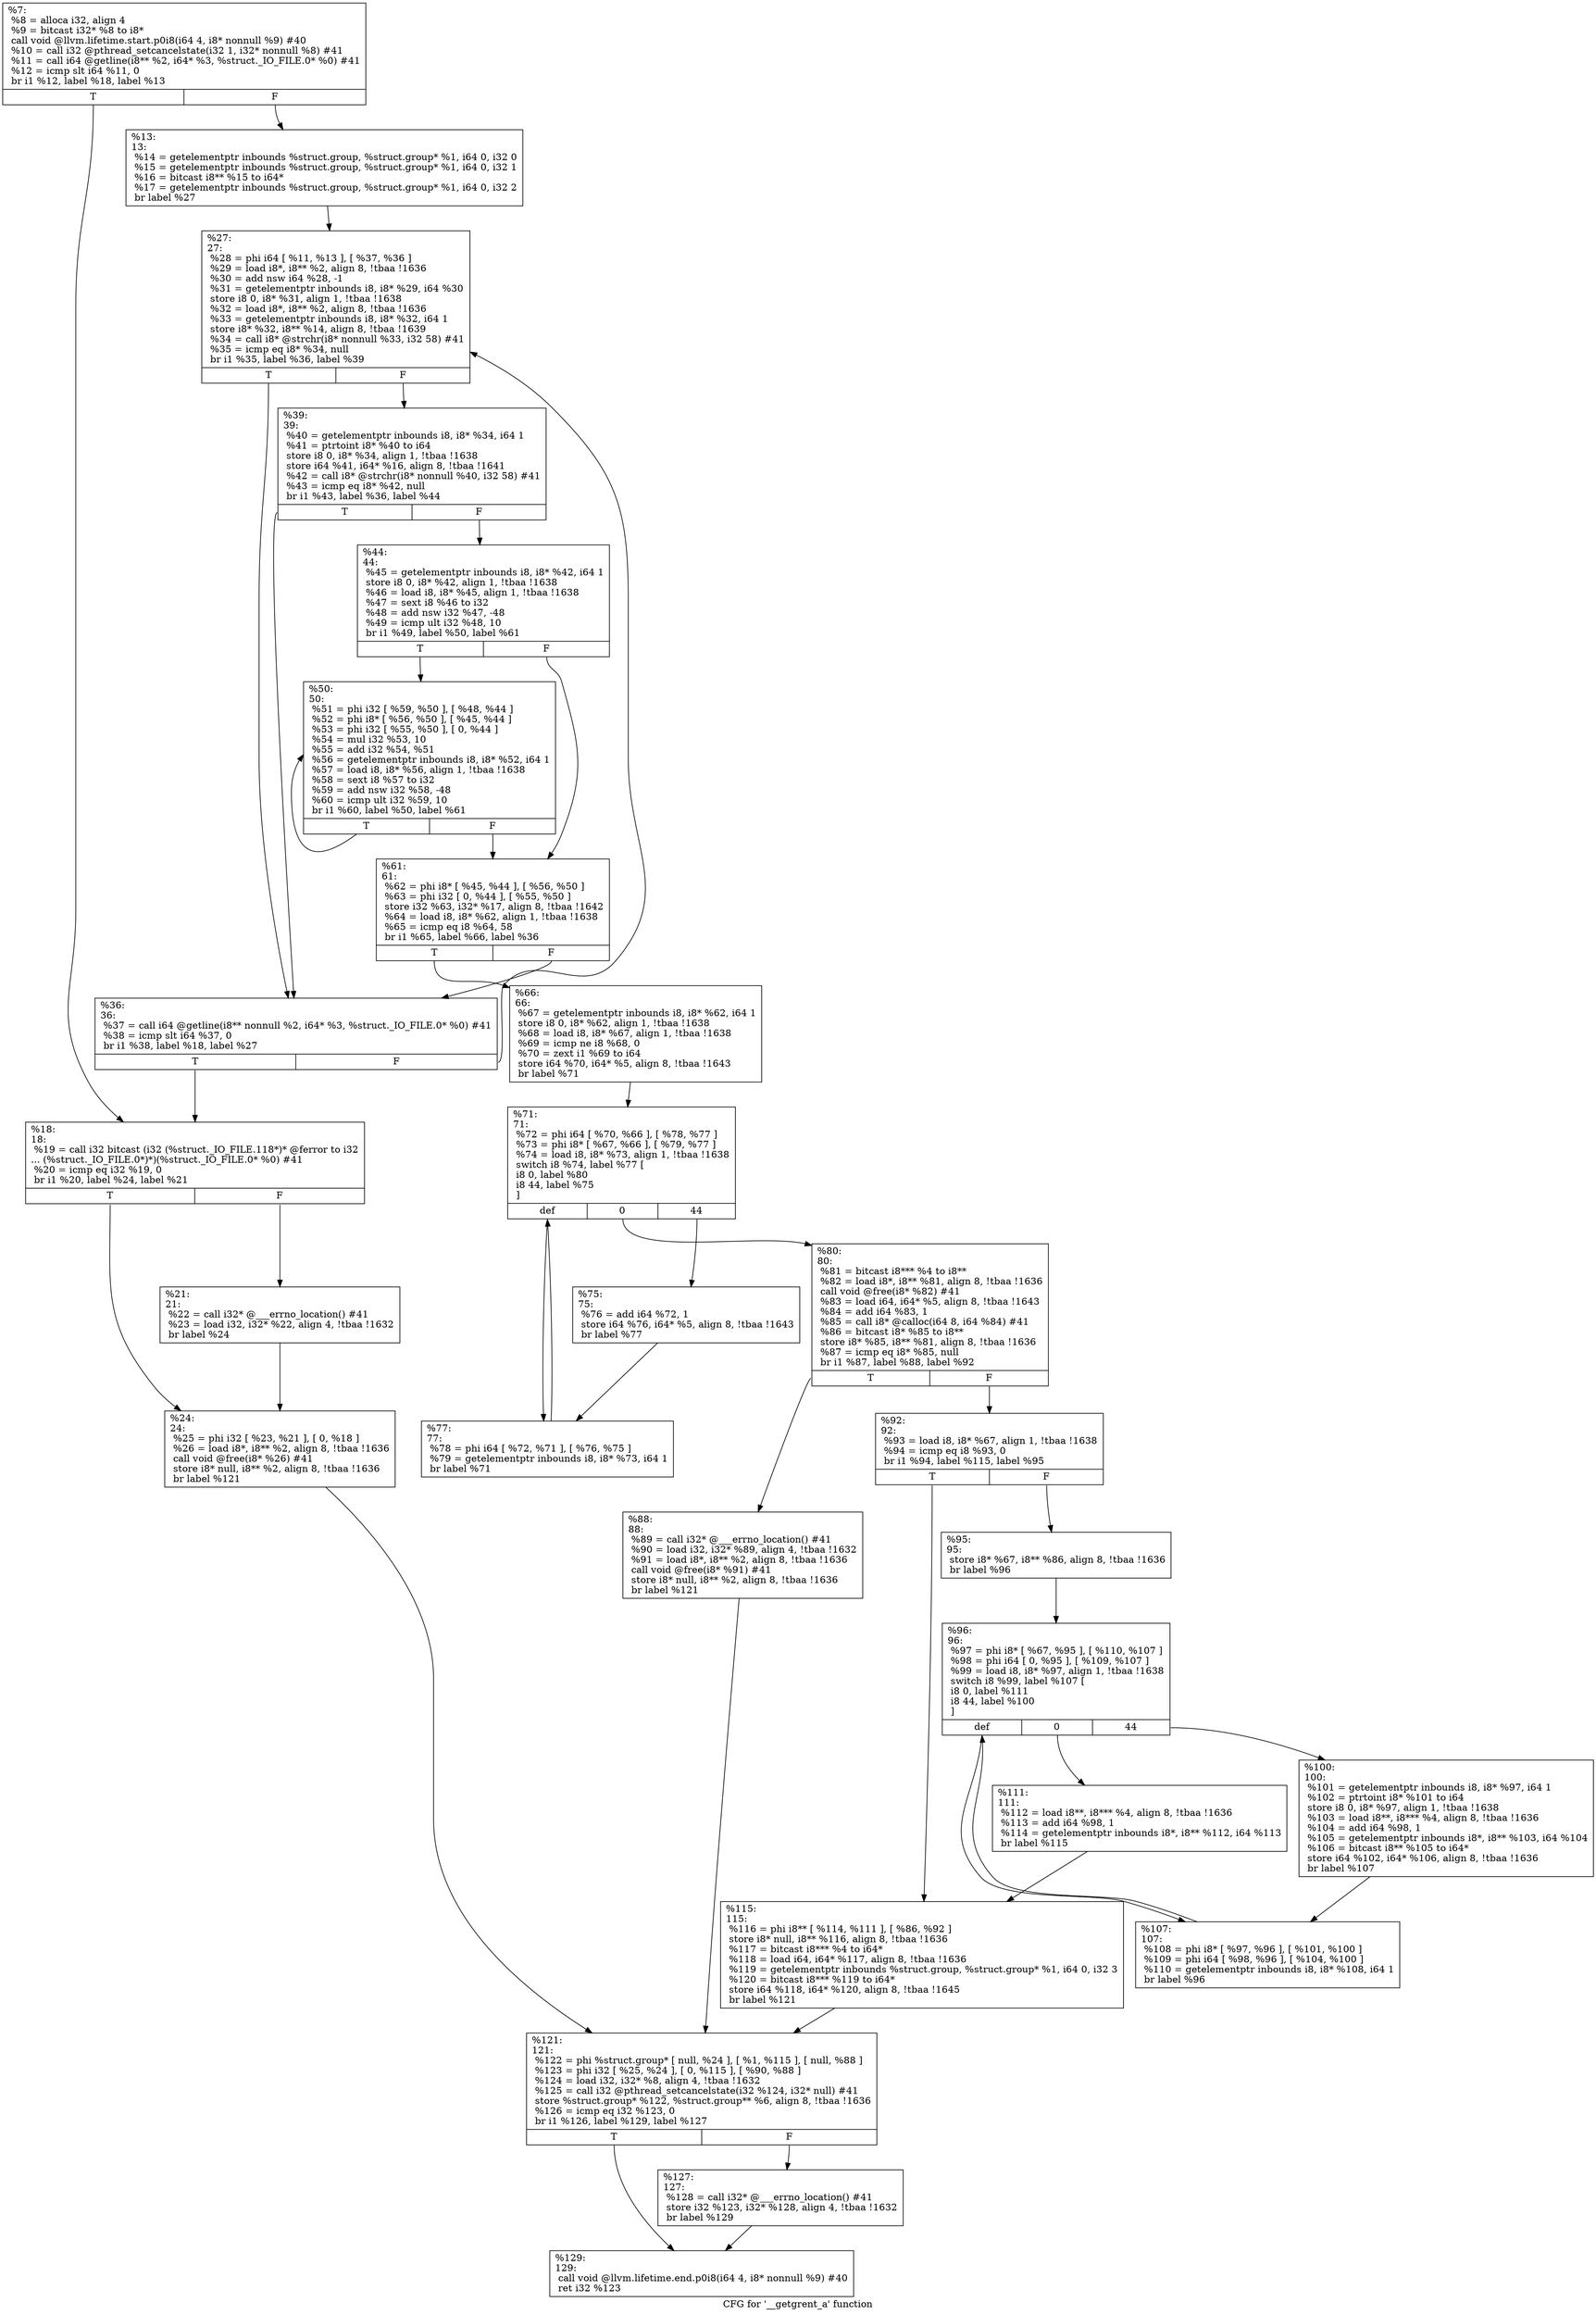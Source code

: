 digraph "CFG for '__getgrent_a' function" {
	label="CFG for '__getgrent_a' function";

	Node0x1ba5130 [shape=record,label="{%7:\l  %8 = alloca i32, align 4\l  %9 = bitcast i32* %8 to i8*\l  call void @llvm.lifetime.start.p0i8(i64 4, i8* nonnull %9) #40\l  %10 = call i32 @pthread_setcancelstate(i32 1, i32* nonnull %8) #41\l  %11 = call i64 @getline(i8** %2, i64* %3, %struct._IO_FILE.0* %0) #41\l  %12 = icmp slt i64 %11, 0\l  br i1 %12, label %18, label %13\l|{<s0>T|<s1>F}}"];
	Node0x1ba5130:s0 -> Node0x1ba53d0;
	Node0x1ba5130:s1 -> Node0x1ba5380;
	Node0x1ba5380 [shape=record,label="{%13:\l13:                                               \l  %14 = getelementptr inbounds %struct.group, %struct.group* %1, i64 0, i32 0\l  %15 = getelementptr inbounds %struct.group, %struct.group* %1, i64 0, i32 1\l  %16 = bitcast i8** %15 to i64*\l  %17 = getelementptr inbounds %struct.group, %struct.group* %1, i64 0, i32 2\l  br label %27\l}"];
	Node0x1ba5380 -> Node0x1ba54c0;
	Node0x1ba53d0 [shape=record,label="{%18:\l18:                                               \l  %19 = call i32 bitcast (i32 (%struct._IO_FILE.118*)* @ferror to i32\l... (%struct._IO_FILE.0*)*)(%struct._IO_FILE.0* %0) #41\l  %20 = icmp eq i32 %19, 0\l  br i1 %20, label %24, label %21\l|{<s0>T|<s1>F}}"];
	Node0x1ba53d0:s0 -> Node0x1ba5470;
	Node0x1ba53d0:s1 -> Node0x1ba5420;
	Node0x1ba5420 [shape=record,label="{%21:\l21:                                               \l  %22 = call i32* @___errno_location() #41\l  %23 = load i32, i32* %22, align 4, !tbaa !1632\l  br label %24\l}"];
	Node0x1ba5420 -> Node0x1ba5470;
	Node0x1ba5470 [shape=record,label="{%24:\l24:                                               \l  %25 = phi i32 [ %23, %21 ], [ 0, %18 ]\l  %26 = load i8*, i8** %2, align 8, !tbaa !1636\l  call void @free(i8* %26) #41\l  store i8* null, i8** %2, align 8, !tbaa !1636\l  br label %121\l}"];
	Node0x1ba5470 -> Node0x1ba5ab0;
	Node0x1ba54c0 [shape=record,label="{%27:\l27:                                               \l  %28 = phi i64 [ %11, %13 ], [ %37, %36 ]\l  %29 = load i8*, i8** %2, align 8, !tbaa !1636\l  %30 = add nsw i64 %28, -1\l  %31 = getelementptr inbounds i8, i8* %29, i64 %30\l  store i8 0, i8* %31, align 1, !tbaa !1638\l  %32 = load i8*, i8** %2, align 8, !tbaa !1636\l  %33 = getelementptr inbounds i8, i8* %32, i64 1\l  store i8* %32, i8** %14, align 8, !tbaa !1639\l  %34 = call i8* @strchr(i8* nonnull %33, i32 58) #41\l  %35 = icmp eq i8* %34, null\l  br i1 %35, label %36, label %39\l|{<s0>T|<s1>F}}"];
	Node0x1ba54c0:s0 -> Node0x1ba5510;
	Node0x1ba54c0:s1 -> Node0x1ba5560;
	Node0x1ba5510 [shape=record,label="{%36:\l36:                                               \l  %37 = call i64 @getline(i8** nonnull %2, i64* %3, %struct._IO_FILE.0* %0) #41\l  %38 = icmp slt i64 %37, 0\l  br i1 %38, label %18, label %27\l|{<s0>T|<s1>F}}"];
	Node0x1ba5510:s0 -> Node0x1ba53d0;
	Node0x1ba5510:s1 -> Node0x1ba54c0;
	Node0x1ba5560 [shape=record,label="{%39:\l39:                                               \l  %40 = getelementptr inbounds i8, i8* %34, i64 1\l  %41 = ptrtoint i8* %40 to i64\l  store i8 0, i8* %34, align 1, !tbaa !1638\l  store i64 %41, i64* %16, align 8, !tbaa !1641\l  %42 = call i8* @strchr(i8* nonnull %40, i32 58) #41\l  %43 = icmp eq i8* %42, null\l  br i1 %43, label %36, label %44\l|{<s0>T|<s1>F}}"];
	Node0x1ba5560:s0 -> Node0x1ba5510;
	Node0x1ba5560:s1 -> Node0x1ba55b0;
	Node0x1ba55b0 [shape=record,label="{%44:\l44:                                               \l  %45 = getelementptr inbounds i8, i8* %42, i64 1\l  store i8 0, i8* %42, align 1, !tbaa !1638\l  %46 = load i8, i8* %45, align 1, !tbaa !1638\l  %47 = sext i8 %46 to i32\l  %48 = add nsw i32 %47, -48\l  %49 = icmp ult i32 %48, 10\l  br i1 %49, label %50, label %61\l|{<s0>T|<s1>F}}"];
	Node0x1ba55b0:s0 -> Node0x1ba5600;
	Node0x1ba55b0:s1 -> Node0x1ba5650;
	Node0x1ba5600 [shape=record,label="{%50:\l50:                                               \l  %51 = phi i32 [ %59, %50 ], [ %48, %44 ]\l  %52 = phi i8* [ %56, %50 ], [ %45, %44 ]\l  %53 = phi i32 [ %55, %50 ], [ 0, %44 ]\l  %54 = mul i32 %53, 10\l  %55 = add i32 %54, %51\l  %56 = getelementptr inbounds i8, i8* %52, i64 1\l  %57 = load i8, i8* %56, align 1, !tbaa !1638\l  %58 = sext i8 %57 to i32\l  %59 = add nsw i32 %58, -48\l  %60 = icmp ult i32 %59, 10\l  br i1 %60, label %50, label %61\l|{<s0>T|<s1>F}}"];
	Node0x1ba5600:s0 -> Node0x1ba5600;
	Node0x1ba5600:s1 -> Node0x1ba5650;
	Node0x1ba5650 [shape=record,label="{%61:\l61:                                               \l  %62 = phi i8* [ %45, %44 ], [ %56, %50 ]\l  %63 = phi i32 [ 0, %44 ], [ %55, %50 ]\l  store i32 %63, i32* %17, align 8, !tbaa !1642\l  %64 = load i8, i8* %62, align 1, !tbaa !1638\l  %65 = icmp eq i8 %64, 58\l  br i1 %65, label %66, label %36\l|{<s0>T|<s1>F}}"];
	Node0x1ba5650:s0 -> Node0x1ba56a0;
	Node0x1ba5650:s1 -> Node0x1ba5510;
	Node0x1ba56a0 [shape=record,label="{%66:\l66:                                               \l  %67 = getelementptr inbounds i8, i8* %62, i64 1\l  store i8 0, i8* %62, align 1, !tbaa !1638\l  %68 = load i8, i8* %67, align 1, !tbaa !1638\l  %69 = icmp ne i8 %68, 0\l  %70 = zext i1 %69 to i64\l  store i64 %70, i64* %5, align 8, !tbaa !1643\l  br label %71\l}"];
	Node0x1ba56a0 -> Node0x1ba56f0;
	Node0x1ba56f0 [shape=record,label="{%71:\l71:                                               \l  %72 = phi i64 [ %70, %66 ], [ %78, %77 ]\l  %73 = phi i8* [ %67, %66 ], [ %79, %77 ]\l  %74 = load i8, i8* %73, align 1, !tbaa !1638\l  switch i8 %74, label %77 [\l    i8 0, label %80\l    i8 44, label %75\l  ]\l|{<s0>def|<s1>0|<s2>44}}"];
	Node0x1ba56f0:s0 -> Node0x1ba5790;
	Node0x1ba56f0:s1 -> Node0x1ba57e0;
	Node0x1ba56f0:s2 -> Node0x1ba5740;
	Node0x1ba5740 [shape=record,label="{%75:\l75:                                               \l  %76 = add i64 %72, 1\l  store i64 %76, i64* %5, align 8, !tbaa !1643\l  br label %77\l}"];
	Node0x1ba5740 -> Node0x1ba5790;
	Node0x1ba5790 [shape=record,label="{%77:\l77:                                               \l  %78 = phi i64 [ %72, %71 ], [ %76, %75 ]\l  %79 = getelementptr inbounds i8, i8* %73, i64 1\l  br label %71\l}"];
	Node0x1ba5790 -> Node0x1ba56f0;
	Node0x1ba57e0 [shape=record,label="{%80:\l80:                                               \l  %81 = bitcast i8*** %4 to i8**\l  %82 = load i8*, i8** %81, align 8, !tbaa !1636\l  call void @free(i8* %82) #41\l  %83 = load i64, i64* %5, align 8, !tbaa !1643\l  %84 = add i64 %83, 1\l  %85 = call i8* @calloc(i64 8, i64 %84) #41\l  %86 = bitcast i8* %85 to i8**\l  store i8* %85, i8** %81, align 8, !tbaa !1636\l  %87 = icmp eq i8* %85, null\l  br i1 %87, label %88, label %92\l|{<s0>T|<s1>F}}"];
	Node0x1ba57e0:s0 -> Node0x1ba5830;
	Node0x1ba57e0:s1 -> Node0x1ba5880;
	Node0x1ba5830 [shape=record,label="{%88:\l88:                                               \l  %89 = call i32* @___errno_location() #41\l  %90 = load i32, i32* %89, align 4, !tbaa !1632\l  %91 = load i8*, i8** %2, align 8, !tbaa !1636\l  call void @free(i8* %91) #41\l  store i8* null, i8** %2, align 8, !tbaa !1636\l  br label %121\l}"];
	Node0x1ba5830 -> Node0x1ba5ab0;
	Node0x1ba5880 [shape=record,label="{%92:\l92:                                               \l  %93 = load i8, i8* %67, align 1, !tbaa !1638\l  %94 = icmp eq i8 %93, 0\l  br i1 %94, label %115, label %95\l|{<s0>T|<s1>F}}"];
	Node0x1ba5880:s0 -> Node0x1ba5a60;
	Node0x1ba5880:s1 -> Node0x1ba58d0;
	Node0x1ba58d0 [shape=record,label="{%95:\l95:                                               \l  store i8* %67, i8** %86, align 8, !tbaa !1636\l  br label %96\l}"];
	Node0x1ba58d0 -> Node0x1ba5920;
	Node0x1ba5920 [shape=record,label="{%96:\l96:                                               \l  %97 = phi i8* [ %67, %95 ], [ %110, %107 ]\l  %98 = phi i64 [ 0, %95 ], [ %109, %107 ]\l  %99 = load i8, i8* %97, align 1, !tbaa !1638\l  switch i8 %99, label %107 [\l    i8 0, label %111\l    i8 44, label %100\l  ]\l|{<s0>def|<s1>0|<s2>44}}"];
	Node0x1ba5920:s0 -> Node0x1ba59c0;
	Node0x1ba5920:s1 -> Node0x1ba5a10;
	Node0x1ba5920:s2 -> Node0x1ba5970;
	Node0x1ba5970 [shape=record,label="{%100:\l100:                                              \l  %101 = getelementptr inbounds i8, i8* %97, i64 1\l  %102 = ptrtoint i8* %101 to i64\l  store i8 0, i8* %97, align 1, !tbaa !1638\l  %103 = load i8**, i8*** %4, align 8, !tbaa !1636\l  %104 = add i64 %98, 1\l  %105 = getelementptr inbounds i8*, i8** %103, i64 %104\l  %106 = bitcast i8** %105 to i64*\l  store i64 %102, i64* %106, align 8, !tbaa !1636\l  br label %107\l}"];
	Node0x1ba5970 -> Node0x1ba59c0;
	Node0x1ba59c0 [shape=record,label="{%107:\l107:                                              \l  %108 = phi i8* [ %97, %96 ], [ %101, %100 ]\l  %109 = phi i64 [ %98, %96 ], [ %104, %100 ]\l  %110 = getelementptr inbounds i8, i8* %108, i64 1\l  br label %96\l}"];
	Node0x1ba59c0 -> Node0x1ba5920;
	Node0x1ba5a10 [shape=record,label="{%111:\l111:                                              \l  %112 = load i8**, i8*** %4, align 8, !tbaa !1636\l  %113 = add i64 %98, 1\l  %114 = getelementptr inbounds i8*, i8** %112, i64 %113\l  br label %115\l}"];
	Node0x1ba5a10 -> Node0x1ba5a60;
	Node0x1ba5a60 [shape=record,label="{%115:\l115:                                              \l  %116 = phi i8** [ %114, %111 ], [ %86, %92 ]\l  store i8* null, i8** %116, align 8, !tbaa !1636\l  %117 = bitcast i8*** %4 to i64*\l  %118 = load i64, i64* %117, align 8, !tbaa !1636\l  %119 = getelementptr inbounds %struct.group, %struct.group* %1, i64 0, i32 3\l  %120 = bitcast i8*** %119 to i64*\l  store i64 %118, i64* %120, align 8, !tbaa !1645\l  br label %121\l}"];
	Node0x1ba5a60 -> Node0x1ba5ab0;
	Node0x1ba5ab0 [shape=record,label="{%121:\l121:                                              \l  %122 = phi %struct.group* [ null, %24 ], [ %1, %115 ], [ null, %88 ]\l  %123 = phi i32 [ %25, %24 ], [ 0, %115 ], [ %90, %88 ]\l  %124 = load i32, i32* %8, align 4, !tbaa !1632\l  %125 = call i32 @pthread_setcancelstate(i32 %124, i32* null) #41\l  store %struct.group* %122, %struct.group** %6, align 8, !tbaa !1636\l  %126 = icmp eq i32 %123, 0\l  br i1 %126, label %129, label %127\l|{<s0>T|<s1>F}}"];
	Node0x1ba5ab0:s0 -> Node0x1ba5b50;
	Node0x1ba5ab0:s1 -> Node0x1ba5b00;
	Node0x1ba5b00 [shape=record,label="{%127:\l127:                                              \l  %128 = call i32* @___errno_location() #41\l  store i32 %123, i32* %128, align 4, !tbaa !1632\l  br label %129\l}"];
	Node0x1ba5b00 -> Node0x1ba5b50;
	Node0x1ba5b50 [shape=record,label="{%129:\l129:                                              \l  call void @llvm.lifetime.end.p0i8(i64 4, i8* nonnull %9) #40\l  ret i32 %123\l}"];
}

